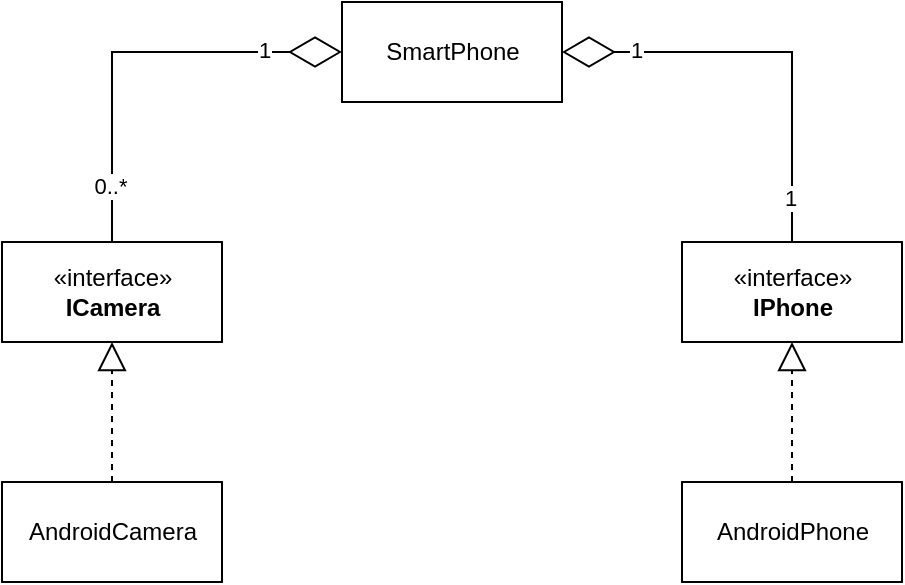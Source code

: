 <mxfile version="20.5.3" type="embed"><diagram id="6HTmboLtw5Au9QVaDgkz" name="Page-1"><mxGraphModel dx="584" dy="630" grid="1" gridSize="10" guides="1" tooltips="1" connect="1" arrows="1" fold="1" page="1" pageScale="1" pageWidth="850" pageHeight="1100" math="0" shadow="0"><root><mxCell id="0"/><mxCell id="1" parent="0"/><mxCell id="2" value="SmartPhone" style="html=1;" vertex="1" parent="1"><mxGeometry x="370" y="340" width="110" height="50" as="geometry"/></mxCell><mxCell id="3" value="AndroidCamera" style="html=1;" vertex="1" parent="1"><mxGeometry x="200" y="580" width="110" height="50" as="geometry"/></mxCell><mxCell id="4" value="AndroidPhone" style="html=1;" vertex="1" parent="1"><mxGeometry x="540" y="580" width="110" height="50" as="geometry"/></mxCell><mxCell id="5" value="«interface»&lt;br&gt;&lt;b&gt;ICamera&lt;/b&gt;" style="html=1;" vertex="1" parent="1"><mxGeometry x="200" y="460" width="110" height="50" as="geometry"/></mxCell><mxCell id="6" value="«interface»&lt;br&gt;&lt;b&gt;IPhone&lt;/b&gt;" style="html=1;" vertex="1" parent="1"><mxGeometry x="540" y="460" width="110" height="50" as="geometry"/></mxCell><mxCell id="7" value="" style="endArrow=diamondThin;endFill=0;endSize=24;html=1;rounded=0;entryX=0;entryY=0.5;entryDx=0;entryDy=0;exitX=0.5;exitY=0;exitDx=0;exitDy=0;edgeStyle=orthogonalEdgeStyle;" edge="1" parent="1" source="5" target="2"><mxGeometry width="160" relative="1" as="geometry"><mxPoint x="190" y="400" as="sourcePoint"/><mxPoint x="350" y="400" as="targetPoint"/></mxGeometry></mxCell><mxCell id="11" value="1" style="edgeLabel;html=1;align=center;verticalAlign=middle;resizable=0;points=[];" vertex="1" connectable="0" parent="7"><mxGeometry x="0.629" y="1" relative="1" as="geometry"><mxPoint as="offset"/></mxGeometry></mxCell><mxCell id="12" value="0..*" style="edgeLabel;html=1;align=center;verticalAlign=middle;resizable=0;points=[];" vertex="1" connectable="0" parent="7"><mxGeometry x="-0.73" y="3" relative="1" as="geometry"><mxPoint x="2" as="offset"/></mxGeometry></mxCell><mxCell id="8" value="" style="endArrow=diamondThin;endFill=0;endSize=24;html=1;rounded=0;entryX=1;entryY=0.5;entryDx=0;entryDy=0;exitX=0.5;exitY=0;exitDx=0;exitDy=0;edgeStyle=orthogonalEdgeStyle;" edge="1" parent="1" source="6" target="2"><mxGeometry width="160" relative="1" as="geometry"><mxPoint x="265" y="470" as="sourcePoint"/><mxPoint x="380" y="375" as="targetPoint"/></mxGeometry></mxCell><mxCell id="13" value="1" style="edgeLabel;html=1;align=center;verticalAlign=middle;resizable=0;points=[];" vertex="1" connectable="0" parent="8"><mxGeometry x="0.65" y="-1" relative="1" as="geometry"><mxPoint as="offset"/></mxGeometry></mxCell><mxCell id="14" value="1" style="edgeLabel;html=1;align=center;verticalAlign=middle;resizable=0;points=[];" vertex="1" connectable="0" parent="8"><mxGeometry x="-0.788" y="2" relative="1" as="geometry"><mxPoint x="1" as="offset"/></mxGeometry></mxCell><mxCell id="9" value="" style="endArrow=block;dashed=1;endFill=0;endSize=12;html=1;rounded=0;entryX=0.5;entryY=1;entryDx=0;entryDy=0;" edge="1" parent="1" source="3" target="5"><mxGeometry width="160" relative="1" as="geometry"><mxPoint x="160" y="760" as="sourcePoint"/><mxPoint x="320" y="760" as="targetPoint"/></mxGeometry></mxCell><mxCell id="10" value="" style="endArrow=block;dashed=1;endFill=0;endSize=12;html=1;rounded=0;entryX=0.5;entryY=1;entryDx=0;entryDy=0;exitX=0.5;exitY=0;exitDx=0;exitDy=0;" edge="1" parent="1" source="4" target="6"><mxGeometry width="160" relative="1" as="geometry"><mxPoint x="594.5" y="630" as="sourcePoint"/><mxPoint x="594.5" y="530" as="targetPoint"/></mxGeometry></mxCell></root></mxGraphModel></diagram></mxfile>
